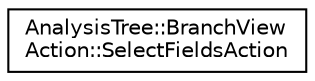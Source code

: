 digraph "Graphical Class Hierarchy"
{
  edge [fontname="Helvetica",fontsize="10",labelfontname="Helvetica",labelfontsize="10"];
  node [fontname="Helvetica",fontsize="10",shape=record];
  rankdir="LR";
  Node1 [label="AnalysisTree::BranchView\lAction::SelectFieldsAction",height=0.2,width=0.4,color="black", fillcolor="white", style="filled",URL="$de/ddc/classAnalysisTree_1_1BranchViewAction_1_1SelectFieldsAction.html"];
}
